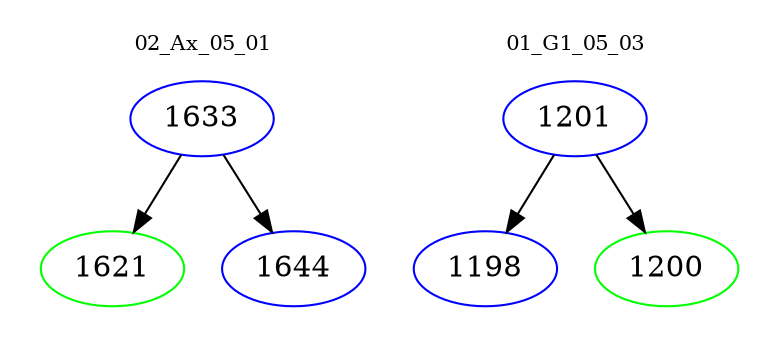 digraph{
subgraph cluster_0 {
color = white
label = "02_Ax_05_01";
fontsize=10;
T0_1633 [label="1633", color="blue"]
T0_1633 -> T0_1621 [color="black"]
T0_1621 [label="1621", color="green"]
T0_1633 -> T0_1644 [color="black"]
T0_1644 [label="1644", color="blue"]
}
subgraph cluster_1 {
color = white
label = "01_G1_05_03";
fontsize=10;
T1_1201 [label="1201", color="blue"]
T1_1201 -> T1_1198 [color="black"]
T1_1198 [label="1198", color="blue"]
T1_1201 -> T1_1200 [color="black"]
T1_1200 [label="1200", color="green"]
}
}
